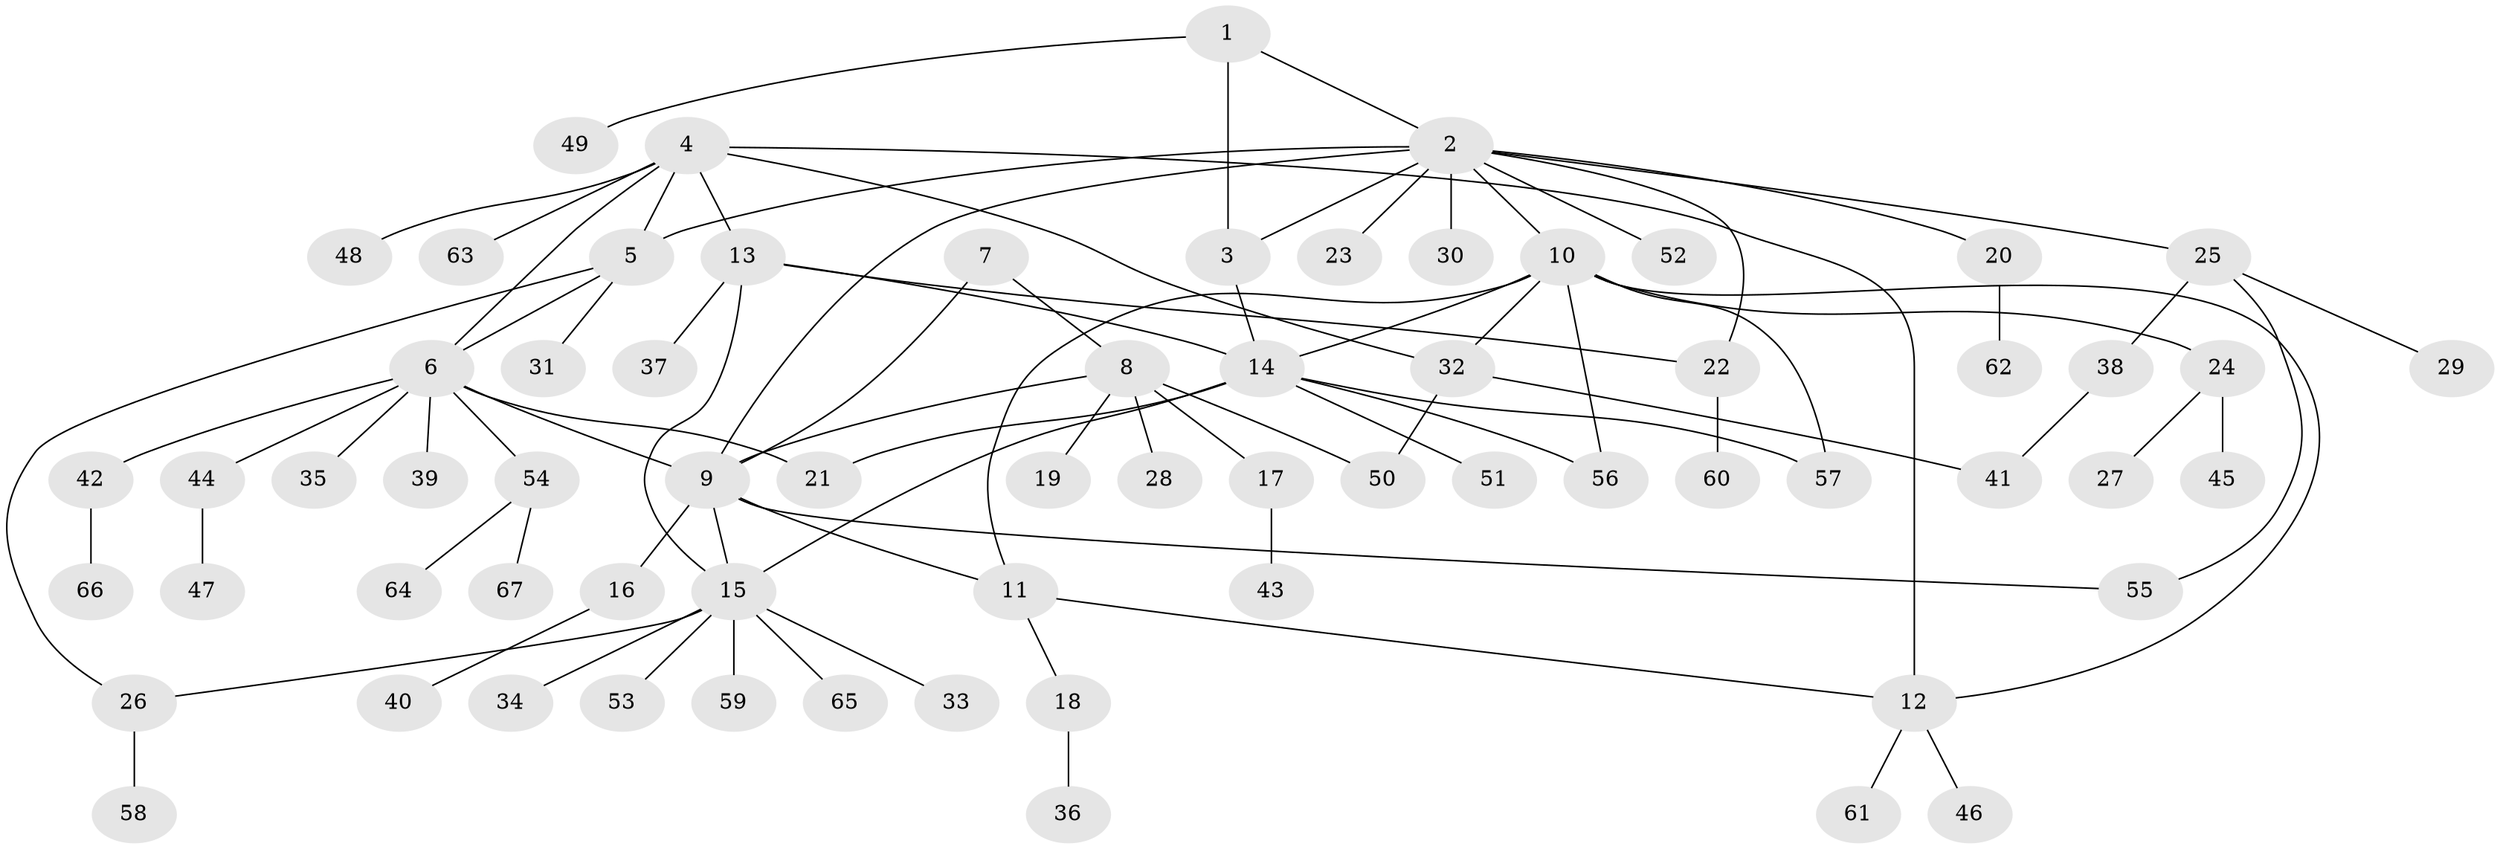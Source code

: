 // Generated by graph-tools (version 1.1) at 2025/37/03/09/25 02:37:31]
// undirected, 67 vertices, 86 edges
graph export_dot {
graph [start="1"]
  node [color=gray90,style=filled];
  1;
  2;
  3;
  4;
  5;
  6;
  7;
  8;
  9;
  10;
  11;
  12;
  13;
  14;
  15;
  16;
  17;
  18;
  19;
  20;
  21;
  22;
  23;
  24;
  25;
  26;
  27;
  28;
  29;
  30;
  31;
  32;
  33;
  34;
  35;
  36;
  37;
  38;
  39;
  40;
  41;
  42;
  43;
  44;
  45;
  46;
  47;
  48;
  49;
  50;
  51;
  52;
  53;
  54;
  55;
  56;
  57;
  58;
  59;
  60;
  61;
  62;
  63;
  64;
  65;
  66;
  67;
  1 -- 2;
  1 -- 3;
  1 -- 49;
  2 -- 3;
  2 -- 5;
  2 -- 9;
  2 -- 10;
  2 -- 20;
  2 -- 22;
  2 -- 23;
  2 -- 25;
  2 -- 30;
  2 -- 52;
  3 -- 14;
  4 -- 5;
  4 -- 6;
  4 -- 12;
  4 -- 13;
  4 -- 32;
  4 -- 48;
  4 -- 63;
  5 -- 6;
  5 -- 26;
  5 -- 31;
  6 -- 9;
  6 -- 21;
  6 -- 35;
  6 -- 39;
  6 -- 42;
  6 -- 44;
  6 -- 54;
  7 -- 8;
  7 -- 9;
  8 -- 9;
  8 -- 17;
  8 -- 19;
  8 -- 28;
  8 -- 50;
  9 -- 11;
  9 -- 15;
  9 -- 16;
  9 -- 55;
  10 -- 11;
  10 -- 12;
  10 -- 14;
  10 -- 24;
  10 -- 32;
  10 -- 56;
  10 -- 57;
  11 -- 12;
  11 -- 18;
  12 -- 46;
  12 -- 61;
  13 -- 14;
  13 -- 15;
  13 -- 22;
  13 -- 37;
  14 -- 15;
  14 -- 21;
  14 -- 51;
  14 -- 56;
  14 -- 57;
  15 -- 26;
  15 -- 33;
  15 -- 34;
  15 -- 53;
  15 -- 59;
  15 -- 65;
  16 -- 40;
  17 -- 43;
  18 -- 36;
  20 -- 62;
  22 -- 60;
  24 -- 27;
  24 -- 45;
  25 -- 29;
  25 -- 38;
  25 -- 55;
  26 -- 58;
  32 -- 41;
  32 -- 50;
  38 -- 41;
  42 -- 66;
  44 -- 47;
  54 -- 64;
  54 -- 67;
}
